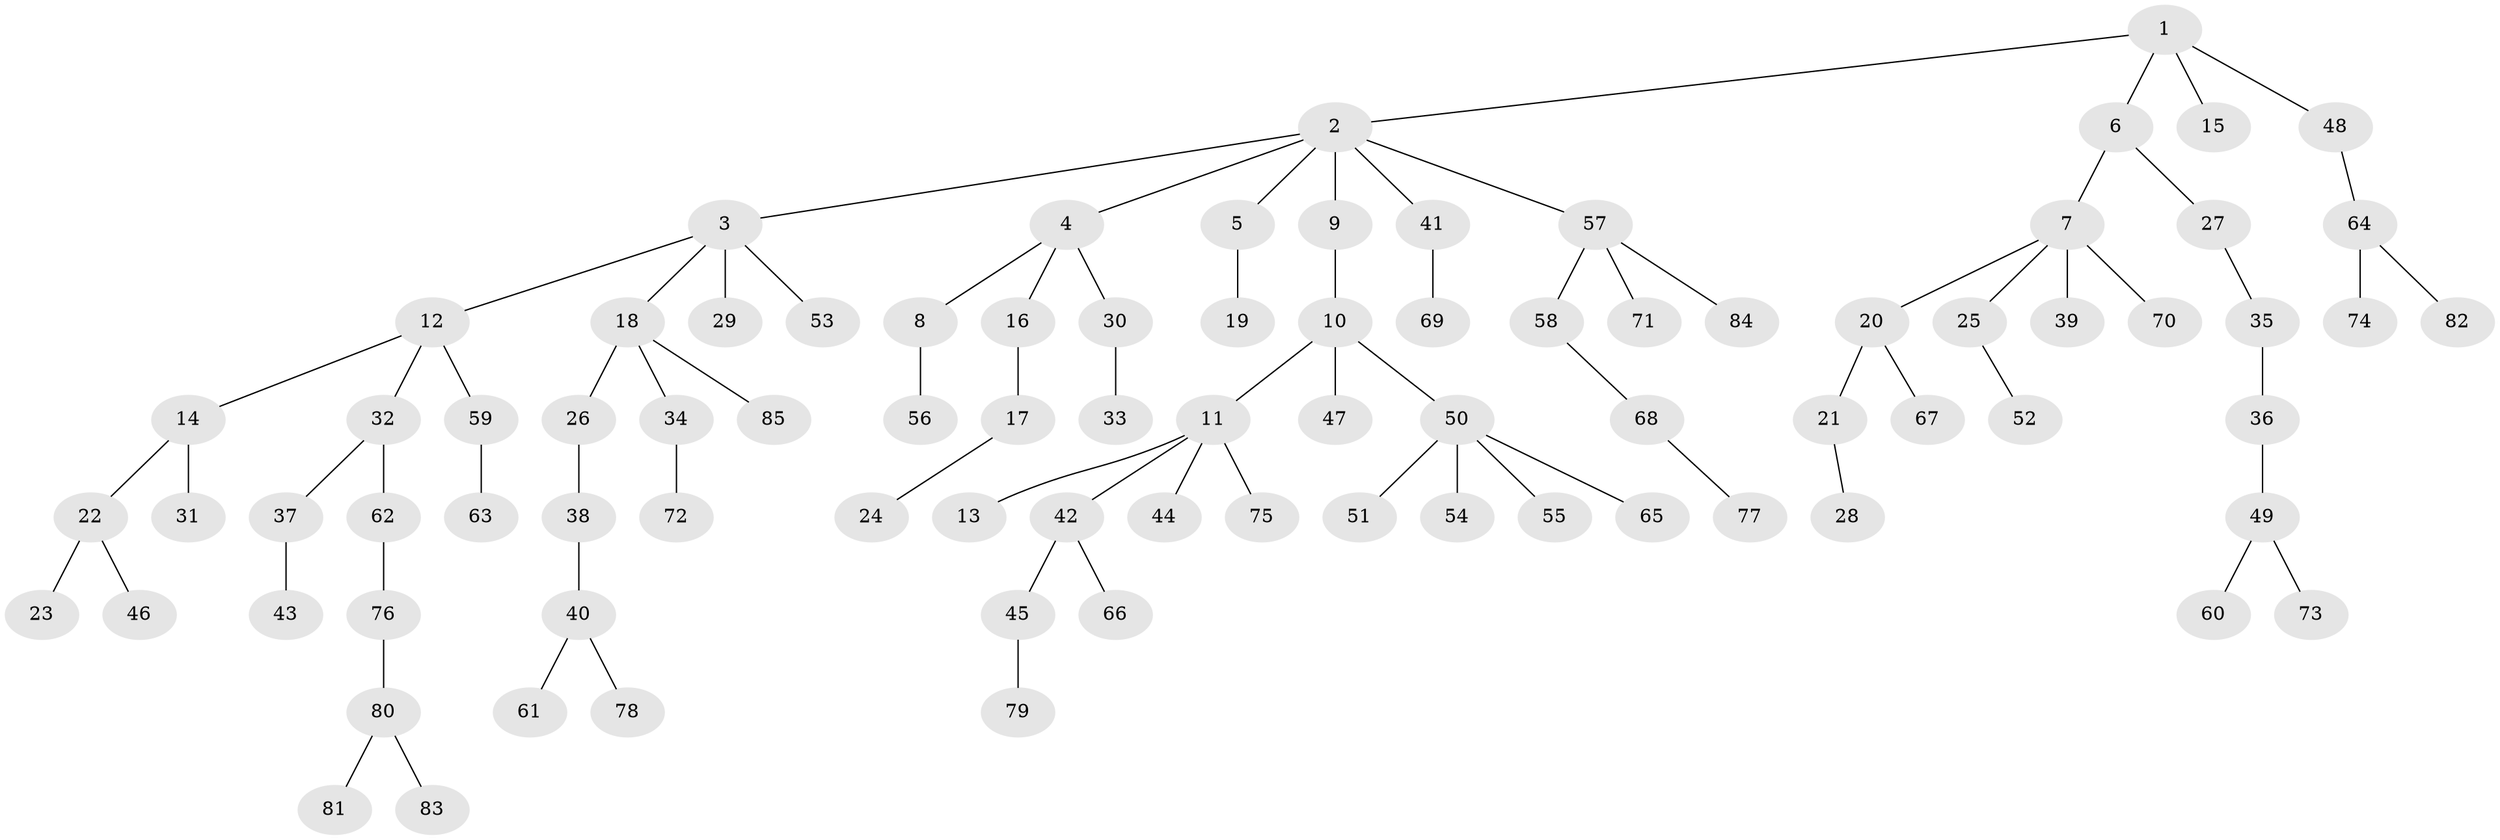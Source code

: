 // original degree distribution, {5: 0.05042016806722689, 1: 0.46218487394957986, 8: 0.008403361344537815, 6: 0.025210084033613446, 2: 0.3277310924369748, 3: 0.1092436974789916, 4: 0.01680672268907563}
// Generated by graph-tools (version 1.1) at 2025/51/03/04/25 22:51:36]
// undirected, 85 vertices, 84 edges
graph export_dot {
  node [color=gray90,style=filled];
  1;
  2;
  3;
  4;
  5;
  6;
  7;
  8;
  9;
  10;
  11;
  12;
  13;
  14;
  15;
  16;
  17;
  18;
  19;
  20;
  21;
  22;
  23;
  24;
  25;
  26;
  27;
  28;
  29;
  30;
  31;
  32;
  33;
  34;
  35;
  36;
  37;
  38;
  39;
  40;
  41;
  42;
  43;
  44;
  45;
  46;
  47;
  48;
  49;
  50;
  51;
  52;
  53;
  54;
  55;
  56;
  57;
  58;
  59;
  60;
  61;
  62;
  63;
  64;
  65;
  66;
  67;
  68;
  69;
  70;
  71;
  72;
  73;
  74;
  75;
  76;
  77;
  78;
  79;
  80;
  81;
  82;
  83;
  84;
  85;
  1 -- 2 [weight=1.0];
  1 -- 6 [weight=1.0];
  1 -- 15 [weight=1.0];
  1 -- 48 [weight=1.0];
  2 -- 3 [weight=1.0];
  2 -- 4 [weight=1.0];
  2 -- 5 [weight=1.0];
  2 -- 9 [weight=1.0];
  2 -- 41 [weight=1.0];
  2 -- 57 [weight=1.0];
  3 -- 12 [weight=1.0];
  3 -- 18 [weight=1.0];
  3 -- 29 [weight=1.0];
  3 -- 53 [weight=1.0];
  4 -- 8 [weight=1.0];
  4 -- 16 [weight=1.0];
  4 -- 30 [weight=1.0];
  5 -- 19 [weight=1.0];
  6 -- 7 [weight=1.0];
  6 -- 27 [weight=1.0];
  7 -- 20 [weight=1.0];
  7 -- 25 [weight=1.0];
  7 -- 39 [weight=1.0];
  7 -- 70 [weight=1.0];
  8 -- 56 [weight=1.0];
  9 -- 10 [weight=1.0];
  10 -- 11 [weight=1.0];
  10 -- 47 [weight=1.0];
  10 -- 50 [weight=1.0];
  11 -- 13 [weight=1.0];
  11 -- 42 [weight=1.0];
  11 -- 44 [weight=1.0];
  11 -- 75 [weight=1.0];
  12 -- 14 [weight=1.0];
  12 -- 32 [weight=1.0];
  12 -- 59 [weight=1.0];
  14 -- 22 [weight=1.0];
  14 -- 31 [weight=1.0];
  16 -- 17 [weight=1.0];
  17 -- 24 [weight=1.0];
  18 -- 26 [weight=1.0];
  18 -- 34 [weight=1.0];
  18 -- 85 [weight=1.0];
  20 -- 21 [weight=1.0];
  20 -- 67 [weight=1.0];
  21 -- 28 [weight=1.0];
  22 -- 23 [weight=1.0];
  22 -- 46 [weight=1.0];
  25 -- 52 [weight=1.0];
  26 -- 38 [weight=1.0];
  27 -- 35 [weight=1.0];
  30 -- 33 [weight=1.0];
  32 -- 37 [weight=1.0];
  32 -- 62 [weight=1.0];
  34 -- 72 [weight=1.0];
  35 -- 36 [weight=1.0];
  36 -- 49 [weight=1.0];
  37 -- 43 [weight=1.0];
  38 -- 40 [weight=1.0];
  40 -- 61 [weight=1.0];
  40 -- 78 [weight=1.0];
  41 -- 69 [weight=1.0];
  42 -- 45 [weight=1.0];
  42 -- 66 [weight=1.0];
  45 -- 79 [weight=1.0];
  48 -- 64 [weight=1.0];
  49 -- 60 [weight=1.0];
  49 -- 73 [weight=1.0];
  50 -- 51 [weight=1.0];
  50 -- 54 [weight=1.0];
  50 -- 55 [weight=1.0];
  50 -- 65 [weight=1.0];
  57 -- 58 [weight=1.0];
  57 -- 71 [weight=1.0];
  57 -- 84 [weight=1.0];
  58 -- 68 [weight=1.0];
  59 -- 63 [weight=1.0];
  62 -- 76 [weight=1.0];
  64 -- 74 [weight=1.0];
  64 -- 82 [weight=1.0];
  68 -- 77 [weight=1.0];
  76 -- 80 [weight=1.0];
  80 -- 81 [weight=1.0];
  80 -- 83 [weight=1.0];
}
